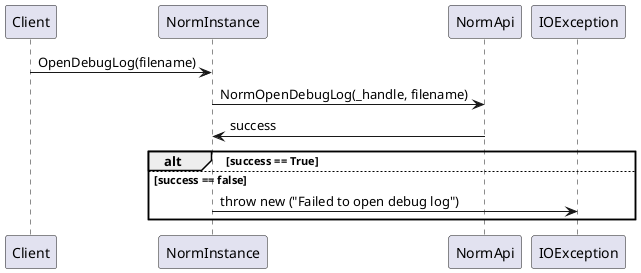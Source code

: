 @startuml
Client -> NormInstance : OpenDebugLog(filename)
NormInstance -> NormApi : NormOpenDebugLog(_handle, filename)
NormInstance <- NormApi : success
alt success == True
else success == false
    NormInstance -> IOException : throw new ("Failed to open debug log")
end
@enduml